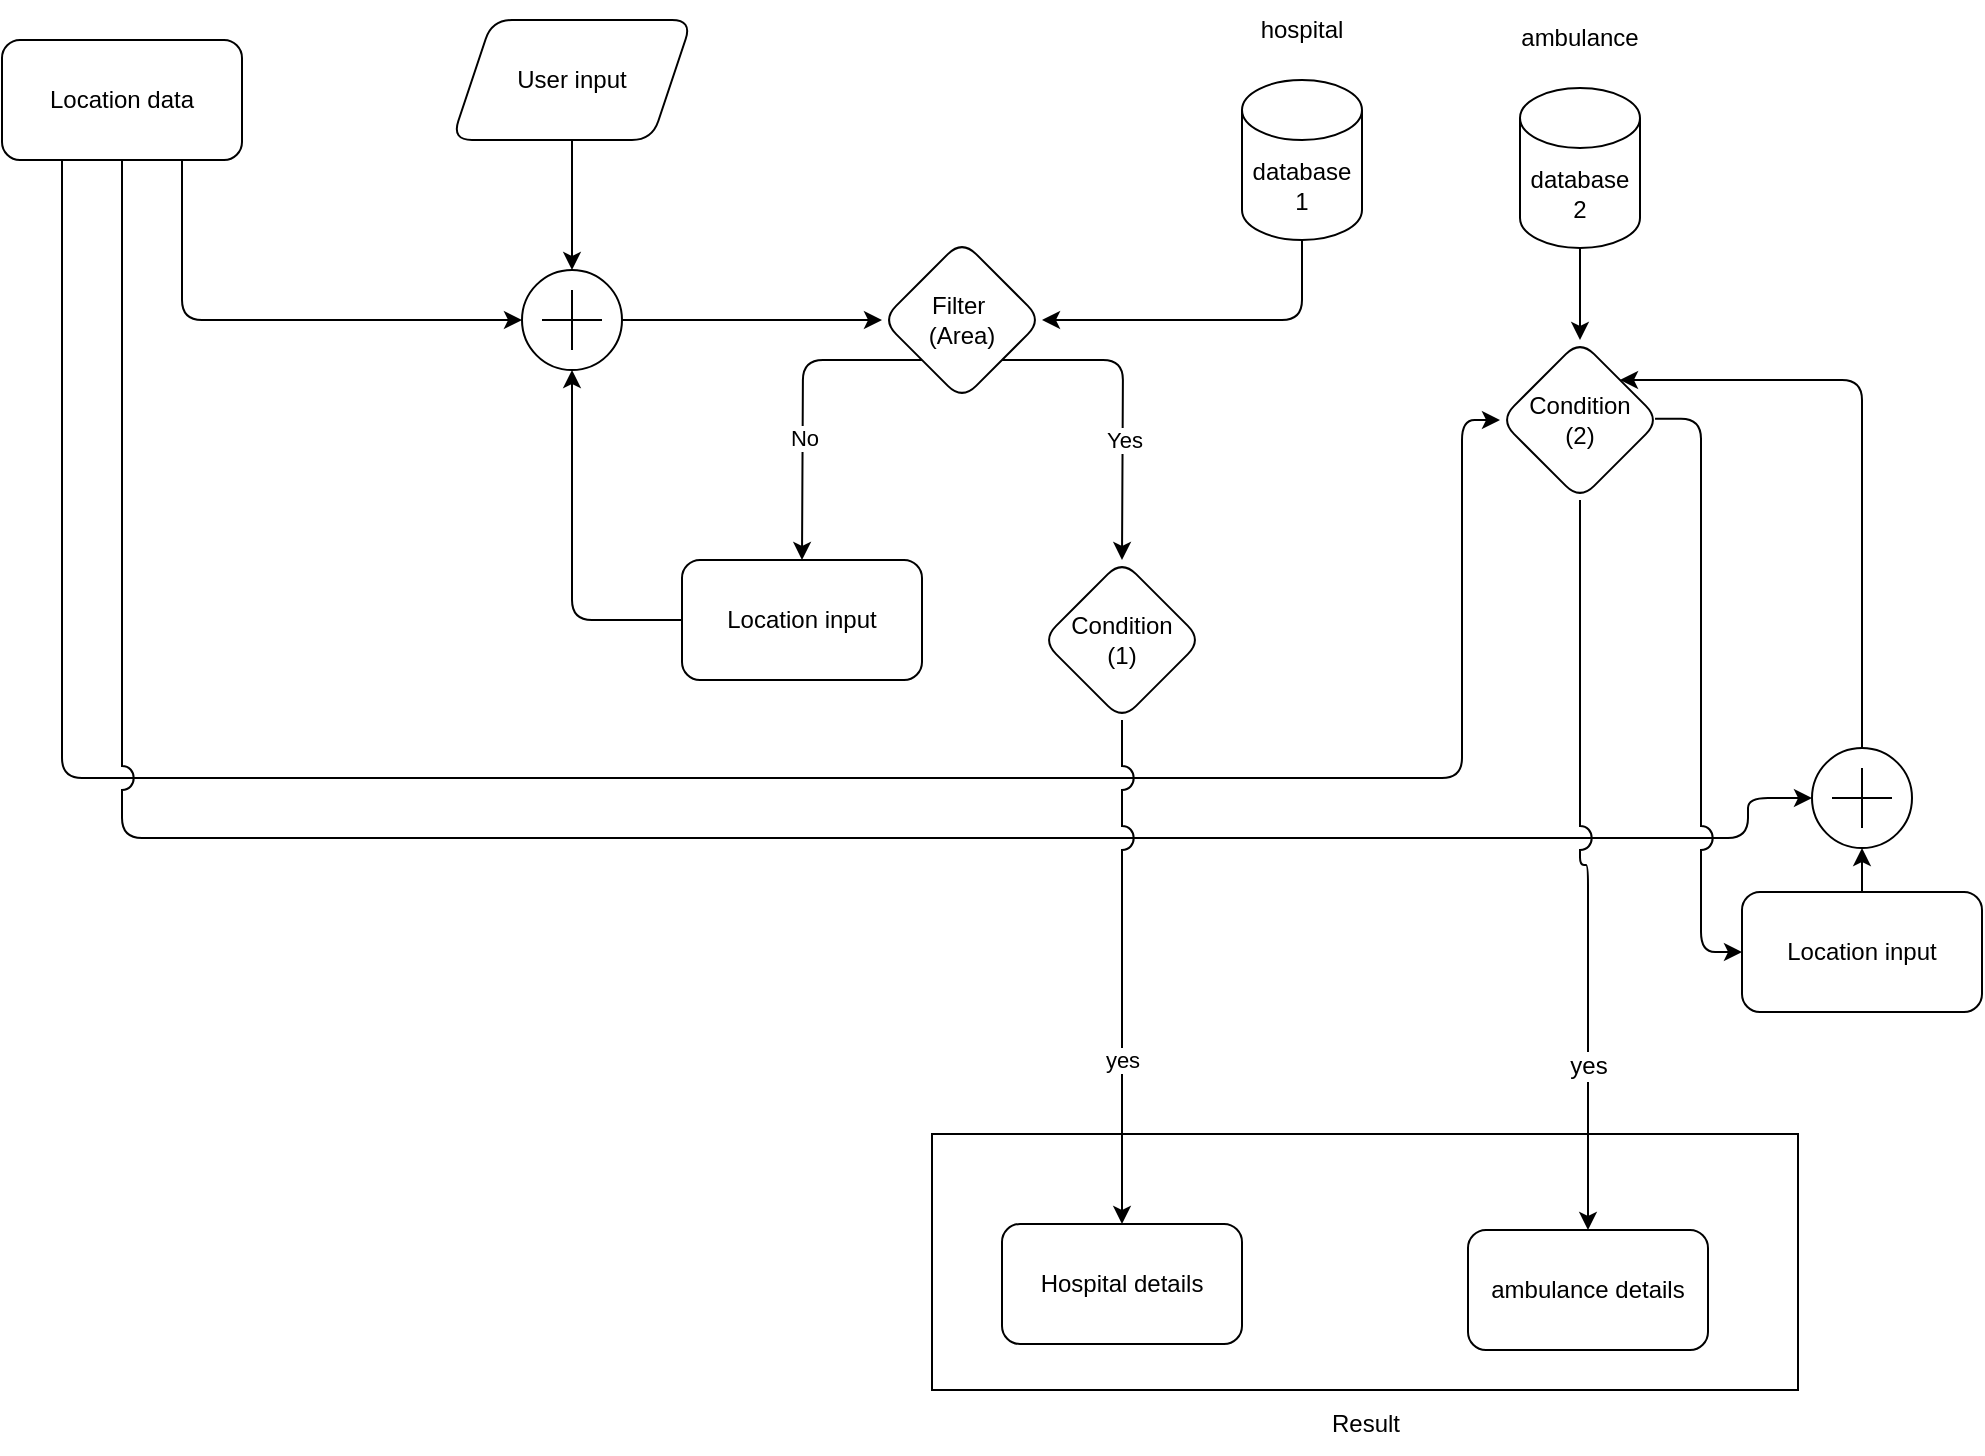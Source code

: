 <mxfile version="20.3.0" type="device"><diagram id="SbGWGAIzwlQlE5iparUj" name="Page-1"><mxGraphModel dx="1955" dy="1328" grid="0" gridSize="10" guides="1" tooltips="1" connect="1" arrows="1" fold="1" page="1" pageScale="1" pageWidth="1169" pageHeight="827" background="none" math="0" shadow="0"><root><mxCell id="0"/><mxCell id="1" parent="0"/><mxCell id="7O_a3ekZtoDc2EJEtHOm-25" style="edgeStyle=orthogonalEdgeStyle;rounded=1;orthogonalLoop=1;jettySize=auto;html=1;exitX=0.5;exitY=1;exitDx=0;exitDy=0;entryX=0.5;entryY=0;entryDx=0;entryDy=0;entryPerimeter=0;" edge="1" parent="1" source="7O_a3ekZtoDc2EJEtHOm-6" target="7O_a3ekZtoDc2EJEtHOm-13"><mxGeometry relative="1" as="geometry"/></mxCell><mxCell id="7O_a3ekZtoDc2EJEtHOm-6" value="User input" style="shape=parallelogram;perimeter=parallelogramPerimeter;whiteSpace=wrap;html=1;fixedSize=1;rounded=1;" vertex="1" parent="1"><mxGeometry x="305" y="50" width="120" height="60" as="geometry"/></mxCell><mxCell id="7O_a3ekZtoDc2EJEtHOm-14" style="edgeStyle=orthogonalEdgeStyle;rounded=1;orthogonalLoop=1;jettySize=auto;html=1;exitX=0.75;exitY=1;exitDx=0;exitDy=0;entryX=0;entryY=0.5;entryDx=0;entryDy=0;entryPerimeter=0;" edge="1" parent="1" source="7O_a3ekZtoDc2EJEtHOm-9" target="7O_a3ekZtoDc2EJEtHOm-13"><mxGeometry relative="1" as="geometry"/></mxCell><mxCell id="7O_a3ekZtoDc2EJEtHOm-69" style="edgeStyle=orthogonalEdgeStyle;rounded=1;orthogonalLoop=1;jettySize=auto;html=1;exitX=0.25;exitY=1;exitDx=0;exitDy=0;entryX=0;entryY=0.5;entryDx=0;entryDy=0;strokeWidth=1;fontSize=12;startArrow=none;startFill=0;endArrow=classic;endFill=1;jumpStyle=arc;" edge="1" parent="1" source="7O_a3ekZtoDc2EJEtHOm-9" target="7O_a3ekZtoDc2EJEtHOm-65"><mxGeometry relative="1" as="geometry"><Array as="points"><mxPoint x="110" y="429"/><mxPoint x="810" y="429"/><mxPoint x="810" y="250"/></Array></mxGeometry></mxCell><mxCell id="7O_a3ekZtoDc2EJEtHOm-74" style="edgeStyle=orthogonalEdgeStyle;rounded=1;jumpStyle=arc;orthogonalLoop=1;jettySize=auto;html=1;exitX=0.5;exitY=1;exitDx=0;exitDy=0;strokeWidth=1;fontSize=12;startArrow=none;startFill=0;endArrow=classic;endFill=1;entryX=0;entryY=0.5;entryDx=0;entryDy=0;entryPerimeter=0;jumpSize=12;" edge="1" parent="1" source="7O_a3ekZtoDc2EJEtHOm-9" target="7O_a3ekZtoDc2EJEtHOm-75"><mxGeometry relative="1" as="geometry"><mxPoint x="964" y="431" as="targetPoint"/><Array as="points"><mxPoint x="140" y="459"/><mxPoint x="953" y="459"/><mxPoint x="953" y="439"/></Array></mxGeometry></mxCell><mxCell id="7O_a3ekZtoDc2EJEtHOm-9" value="Location data" style="rounded=1;whiteSpace=wrap;html=1;" vertex="1" parent="1"><mxGeometry x="80" y="60" width="120" height="60" as="geometry"/></mxCell><mxCell id="7O_a3ekZtoDc2EJEtHOm-29" style="edgeStyle=orthogonalEdgeStyle;rounded=1;orthogonalLoop=1;jettySize=auto;html=1;exitX=0.5;exitY=1;exitDx=0;exitDy=0;exitPerimeter=0;entryX=1;entryY=0.5;entryDx=0;entryDy=0;" edge="1" parent="1" source="7O_a3ekZtoDc2EJEtHOm-11" target="7O_a3ekZtoDc2EJEtHOm-15"><mxGeometry relative="1" as="geometry"><mxPoint x="730.143" y="280" as="targetPoint"/></mxGeometry></mxCell><mxCell id="7O_a3ekZtoDc2EJEtHOm-11" value="database 1" style="shape=cylinder3;whiteSpace=wrap;html=1;boundedLbl=1;backgroundOutline=1;size=15;rounded=1;" vertex="1" parent="1"><mxGeometry x="700" y="80" width="60" height="80" as="geometry"/></mxCell><mxCell id="7O_a3ekZtoDc2EJEtHOm-24" style="edgeStyle=orthogonalEdgeStyle;rounded=1;orthogonalLoop=1;jettySize=auto;html=1;exitX=1;exitY=0.5;exitDx=0;exitDy=0;exitPerimeter=0;entryX=0;entryY=0.5;entryDx=0;entryDy=0;" edge="1" parent="1" source="7O_a3ekZtoDc2EJEtHOm-13" target="7O_a3ekZtoDc2EJEtHOm-15"><mxGeometry relative="1" as="geometry"/></mxCell><mxCell id="7O_a3ekZtoDc2EJEtHOm-13" value="" style="verticalLabelPosition=bottom;shadow=0;dashed=0;align=center;html=1;verticalAlign=top;shape=mxgraph.electrical.abstract.summation_point;rounded=1;" vertex="1" parent="1"><mxGeometry x="340" y="175" width="50" height="50" as="geometry"/></mxCell><mxCell id="7O_a3ekZtoDc2EJEtHOm-32" style="edgeStyle=orthogonalEdgeStyle;rounded=1;orthogonalLoop=1;jettySize=auto;html=1;exitX=0;exitY=1;exitDx=0;exitDy=0;" edge="1" parent="1" source="7O_a3ekZtoDc2EJEtHOm-15"><mxGeometry relative="1" as="geometry"><mxPoint x="480" y="320" as="targetPoint"/></mxGeometry></mxCell><mxCell id="7O_a3ekZtoDc2EJEtHOm-54" value="No" style="edgeLabel;html=1;align=center;verticalAlign=middle;resizable=0;points=[];rounded=1;" vertex="1" connectable="0" parent="7O_a3ekZtoDc2EJEtHOm-32"><mxGeometry x="0.005" relative="1" as="geometry"><mxPoint y="18" as="offset"/></mxGeometry></mxCell><mxCell id="7O_a3ekZtoDc2EJEtHOm-33" style="edgeStyle=orthogonalEdgeStyle;rounded=1;orthogonalLoop=1;jettySize=auto;html=1;exitX=1;exitY=1;exitDx=0;exitDy=0;" edge="1" parent="1" source="7O_a3ekZtoDc2EJEtHOm-15"><mxGeometry relative="1" as="geometry"><mxPoint x="640" y="320" as="targetPoint"/></mxGeometry></mxCell><mxCell id="7O_a3ekZtoDc2EJEtHOm-53" value="Yes" style="edgeLabel;html=1;align=center;verticalAlign=middle;resizable=0;points=[];rounded=1;" vertex="1" connectable="0" parent="7O_a3ekZtoDc2EJEtHOm-33"><mxGeometry x="0.005" relative="1" as="geometry"><mxPoint y="20" as="offset"/></mxGeometry></mxCell><mxCell id="7O_a3ekZtoDc2EJEtHOm-15" value="Filter&amp;nbsp;&lt;br&gt;(Area)" style="rhombus;whiteSpace=wrap;html=1;rounded=1;" vertex="1" parent="1"><mxGeometry x="520" y="160" width="80" height="80" as="geometry"/></mxCell><mxCell id="7O_a3ekZtoDc2EJEtHOm-63" style="edgeStyle=orthogonalEdgeStyle;rounded=1;orthogonalLoop=1;jettySize=auto;html=1;exitX=0.5;exitY=1;exitDx=0;exitDy=0;exitPerimeter=0;entryX=0.5;entryY=0;entryDx=0;entryDy=0;strokeWidth=1;fontSize=12;startArrow=none;startFill=0;endArrow=classic;endFill=1;" edge="1" parent="1" source="7O_a3ekZtoDc2EJEtHOm-26" target="7O_a3ekZtoDc2EJEtHOm-65"><mxGeometry relative="1" as="geometry"><mxPoint x="869" y="203" as="targetPoint"/></mxGeometry></mxCell><mxCell id="7O_a3ekZtoDc2EJEtHOm-26" value="database 2" style="shape=cylinder3;whiteSpace=wrap;html=1;boundedLbl=1;backgroundOutline=1;size=15;rounded=1;" vertex="1" parent="1"><mxGeometry x="839" y="84" width="60" height="80" as="geometry"/></mxCell><mxCell id="7O_a3ekZtoDc2EJEtHOm-27" value="hospital" style="text;html=1;strokeColor=none;fillColor=none;align=center;verticalAlign=middle;whiteSpace=wrap;rounded=1;" vertex="1" parent="1"><mxGeometry x="700" y="40" width="60" height="30" as="geometry"/></mxCell><mxCell id="7O_a3ekZtoDc2EJEtHOm-28" value="ambulance" style="text;html=1;strokeColor=none;fillColor=none;align=center;verticalAlign=middle;whiteSpace=wrap;rounded=1;" vertex="1" parent="1"><mxGeometry x="839" y="44" width="60" height="30" as="geometry"/></mxCell><mxCell id="7O_a3ekZtoDc2EJEtHOm-46" value="yes" style="edgeStyle=orthogonalEdgeStyle;rounded=1;orthogonalLoop=1;jettySize=auto;html=1;exitX=0.5;exitY=1;exitDx=0;exitDy=0;entryX=0.5;entryY=0;entryDx=0;entryDy=0;jumpStyle=arc;jumpSize=12;" edge="1" parent="1" source="7O_a3ekZtoDc2EJEtHOm-37" target="7O_a3ekZtoDc2EJEtHOm-45"><mxGeometry x="0.351" relative="1" as="geometry"><mxPoint as="offset"/></mxGeometry></mxCell><mxCell id="7O_a3ekZtoDc2EJEtHOm-37" value="Condition&lt;br&gt;(1)" style="rhombus;whiteSpace=wrap;html=1;rounded=1;" vertex="1" parent="1"><mxGeometry x="600" y="320" width="80" height="80" as="geometry"/></mxCell><mxCell id="7O_a3ekZtoDc2EJEtHOm-42" style="edgeStyle=orthogonalEdgeStyle;rounded=1;orthogonalLoop=1;jettySize=auto;html=1;exitX=0;exitY=0.5;exitDx=0;exitDy=0;entryX=0.5;entryY=1;entryDx=0;entryDy=0;entryPerimeter=0;" edge="1" parent="1" source="7O_a3ekZtoDc2EJEtHOm-39" target="7O_a3ekZtoDc2EJEtHOm-13"><mxGeometry relative="1" as="geometry"/></mxCell><mxCell id="7O_a3ekZtoDc2EJEtHOm-39" value="Location input" style="rounded=1;whiteSpace=wrap;html=1;" vertex="1" parent="1"><mxGeometry x="420" y="320" width="120" height="60" as="geometry"/></mxCell><mxCell id="7O_a3ekZtoDc2EJEtHOm-45" value="Hospital details" style="rounded=1;whiteSpace=wrap;html=1;" vertex="1" parent="1"><mxGeometry x="580" y="652" width="120" height="60" as="geometry"/></mxCell><mxCell id="7O_a3ekZtoDc2EJEtHOm-71" value="yes" style="edgeStyle=orthogonalEdgeStyle;rounded=1;jumpStyle=arc;orthogonalLoop=1;jettySize=auto;html=1;exitX=0.5;exitY=1;exitDx=0;exitDy=0;entryX=0.5;entryY=0;entryDx=0;entryDy=0;strokeWidth=1;fontSize=12;startArrow=none;startFill=0;endArrow=classic;endFill=1;jumpSize=12;" edge="1" parent="1" source="7O_a3ekZtoDc2EJEtHOm-65" target="7O_a3ekZtoDc2EJEtHOm-67"><mxGeometry x="0.555" relative="1" as="geometry"><mxPoint as="offset"/></mxGeometry></mxCell><mxCell id="7O_a3ekZtoDc2EJEtHOm-73" style="edgeStyle=orthogonalEdgeStyle;rounded=1;jumpStyle=arc;orthogonalLoop=1;jettySize=auto;html=1;exitX=0.969;exitY=0.492;exitDx=0;exitDy=0;entryX=0;entryY=0.5;entryDx=0;entryDy=0;strokeWidth=1;fontSize=12;startArrow=none;startFill=0;endArrow=classic;endFill=1;jumpSize=12;exitPerimeter=0;" edge="1" parent="1" source="7O_a3ekZtoDc2EJEtHOm-65" target="7O_a3ekZtoDc2EJEtHOm-72"><mxGeometry relative="1" as="geometry"/></mxCell><mxCell id="7O_a3ekZtoDc2EJEtHOm-65" value="Condition&lt;br&gt;(2)" style="rhombus;whiteSpace=wrap;html=1;rounded=1;" vertex="1" parent="1"><mxGeometry x="829" y="210" width="80" height="80" as="geometry"/></mxCell><mxCell id="7O_a3ekZtoDc2EJEtHOm-67" value="ambulance details" style="rounded=1;whiteSpace=wrap;html=1;" vertex="1" parent="1"><mxGeometry x="813" y="655" width="120" height="60" as="geometry"/></mxCell><mxCell id="7O_a3ekZtoDc2EJEtHOm-76" style="edgeStyle=orthogonalEdgeStyle;rounded=1;jumpStyle=arc;orthogonalLoop=1;jettySize=auto;html=1;exitX=0.5;exitY=0;exitDx=0;exitDy=0;entryX=0.5;entryY=1;entryDx=0;entryDy=0;entryPerimeter=0;strokeWidth=1;fontSize=12;startArrow=none;startFill=0;endArrow=classic;endFill=1;" edge="1" parent="1" source="7O_a3ekZtoDc2EJEtHOm-72" target="7O_a3ekZtoDc2EJEtHOm-75"><mxGeometry relative="1" as="geometry"/></mxCell><mxCell id="7O_a3ekZtoDc2EJEtHOm-72" value="Location input" style="rounded=1;whiteSpace=wrap;html=1;" vertex="1" parent="1"><mxGeometry x="950" y="486" width="120" height="60" as="geometry"/></mxCell><mxCell id="7O_a3ekZtoDc2EJEtHOm-77" style="edgeStyle=orthogonalEdgeStyle;shape=connector;rounded=1;jumpStyle=arc;jumpSize=12;orthogonalLoop=1;jettySize=auto;html=1;exitX=0.5;exitY=0;exitDx=0;exitDy=0;exitPerimeter=0;labelBackgroundColor=default;strokeColor=default;strokeWidth=1;fontFamily=Helvetica;fontSize=12;fontColor=default;startArrow=none;startFill=0;endArrow=classic;endFill=1;entryX=1;entryY=0;entryDx=0;entryDy=0;" edge="1" parent="1" source="7O_a3ekZtoDc2EJEtHOm-75" target="7O_a3ekZtoDc2EJEtHOm-65"><mxGeometry relative="1" as="geometry"><mxPoint x="1026" y="194" as="targetPoint"/><Array as="points"><mxPoint x="1010" y="230"/></Array></mxGeometry></mxCell><mxCell id="7O_a3ekZtoDc2EJEtHOm-75" value="" style="verticalLabelPosition=bottom;shadow=0;dashed=0;align=center;html=1;verticalAlign=top;shape=mxgraph.electrical.abstract.summation_point;rounded=1;fontSize=16;" vertex="1" parent="1"><mxGeometry x="985" y="414" width="50" height="50" as="geometry"/></mxCell><mxCell id="7O_a3ekZtoDc2EJEtHOm-78" value="Result" style="text;html=1;strokeColor=none;fillColor=none;align=center;verticalAlign=middle;whiteSpace=wrap;rounded=0;fontFamily=Helvetica;fontSize=12;fontColor=default;" vertex="1" parent="1"><mxGeometry x="732" y="737" width="60" height="30" as="geometry"/></mxCell><mxCell id="7O_a3ekZtoDc2EJEtHOm-79" value="" style="rounded=0;whiteSpace=wrap;html=1;fontFamily=Helvetica;fontSize=12;fontColor=default;fillColor=none;" vertex="1" parent="1"><mxGeometry x="545" y="607" width="433" height="128" as="geometry"/></mxCell></root></mxGraphModel></diagram></mxfile>